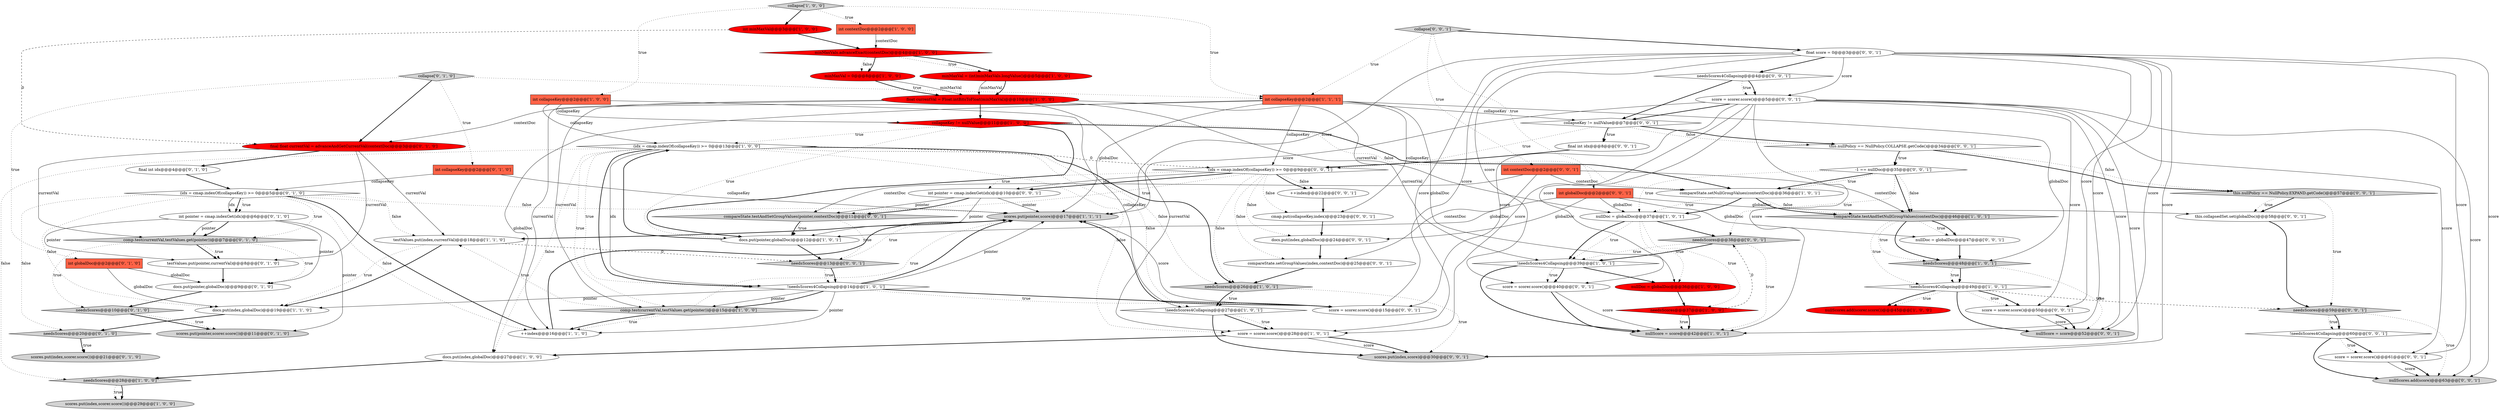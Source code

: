digraph {
47 [style = filled, label = "comp.test(currentVal,testValues.get(pointer))@@@7@@@['0', '1', '0']", fillcolor = lightgray, shape = diamond image = "AAA0AAABBB2BBB"];
63 [style = filled, label = "score = scorer.score()@@@5@@@['0', '0', '1']", fillcolor = white, shape = ellipse image = "AAA0AAABBB3BBB"];
64 [style = filled, label = "final int idx@@@8@@@['0', '0', '1']", fillcolor = white, shape = ellipse image = "AAA0AAABBB3BBB"];
16 [style = filled, label = "!needsScores4Collapsing@@@49@@@['1', '0', '1']", fillcolor = white, shape = diamond image = "AAA0AAABBB1BBB"];
36 [style = filled, label = "collapse['0', '1', '0']", fillcolor = lightgray, shape = diamond image = "AAA0AAABBB2BBB"];
15 [style = filled, label = "score = scorer.score()@@@28@@@['1', '0', '1']", fillcolor = white, shape = ellipse image = "AAA0AAABBB1BBB"];
54 [style = filled, label = "!needsScores4Collapsing@@@60@@@['0', '0', '1']", fillcolor = white, shape = diamond image = "AAA0AAABBB3BBB"];
8 [style = filled, label = "int collapseKey@@@2@@@['1', '0', '0']", fillcolor = tomato, shape = box image = "AAA0AAABBB1BBB"];
24 [style = filled, label = "docs.put(index,globalDoc)@@@19@@@['1', '1', '0']", fillcolor = white, shape = ellipse image = "AAA0AAABBB1BBB"];
29 [style = filled, label = "scores.put(pointer,score)@@@17@@@['1', '1', '1']", fillcolor = lightgray, shape = ellipse image = "AAA0AAABBB1BBB"];
11 [style = filled, label = "testValues.put(index,currentVal)@@@18@@@['1', '1', '0']", fillcolor = white, shape = ellipse image = "AAA0AAABBB1BBB"];
74 [style = filled, label = "this.nullPolicy == NullPolicy.EXPAND.getCode()@@@57@@@['0', '0', '1']", fillcolor = lightgray, shape = diamond image = "AAA0AAABBB3BBB"];
17 [style = filled, label = "++index@@@16@@@['1', '1', '0']", fillcolor = white, shape = ellipse image = "AAA0AAABBB1BBB"];
73 [style = filled, label = "score = scorer.score()@@@50@@@['0', '0', '1']", fillcolor = white, shape = ellipse image = "AAA0AAABBB3BBB"];
76 [style = filled, label = "float score = 0@@@3@@@['0', '0', '1']", fillcolor = white, shape = ellipse image = "AAA0AAABBB3BBB"];
2 [style = filled, label = "collapse['1', '0', '0']", fillcolor = lightgray, shape = diamond image = "AAA0AAABBB1BBB"];
70 [style = filled, label = "int pointer = cmap.indexGet(idx)@@@10@@@['0', '0', '1']", fillcolor = white, shape = ellipse image = "AAA0AAABBB3BBB"];
9 [style = filled, label = "collapseKey != nullValue@@@11@@@['1', '0', '0']", fillcolor = red, shape = diamond image = "AAA1AAABBB1BBB"];
28 [style = filled, label = "comp.test(currentVal,testValues.get(pointer))@@@15@@@['1', '0', '0']", fillcolor = lightgray, shape = diamond image = "AAA0AAABBB1BBB"];
51 [style = filled, label = "needsScores@@@59@@@['0', '0', '1']", fillcolor = lightgray, shape = diamond image = "AAA0AAABBB3BBB"];
66 [style = filled, label = "needsScores@@@13@@@['0', '0', '1']", fillcolor = lightgray, shape = diamond image = "AAA0AAABBB3BBB"];
42 [style = filled, label = "scores.put(pointer,scorer.score())@@@11@@@['0', '1', '0']", fillcolor = lightgray, shape = ellipse image = "AAA0AAABBB2BBB"];
50 [style = filled, label = "this.collapsedSet.set(globalDoc)@@@58@@@['0', '0', '1']", fillcolor = white, shape = ellipse image = "AAA0AAABBB3BBB"];
0 [style = filled, label = "nullDoc = globalDoc@@@37@@@['1', '0', '1']", fillcolor = white, shape = ellipse image = "AAA0AAABBB1BBB"];
30 [style = filled, label = "nullScore = score@@@42@@@['1', '0', '1']", fillcolor = lightgray, shape = ellipse image = "AAA0AAABBB1BBB"];
61 [style = filled, label = "score = scorer.score()@@@40@@@['0', '0', '1']", fillcolor = white, shape = ellipse image = "AAA0AAABBB3BBB"];
48 [style = filled, label = "int globalDoc@@@2@@@['0', '0', '1']", fillcolor = tomato, shape = box image = "AAA0AAABBB3BBB"];
43 [style = filled, label = "final float currentVal = advanceAndGetCurrentVal(contextDoc)@@@3@@@['0', '1', '0']", fillcolor = red, shape = ellipse image = "AAA1AAABBB2BBB"];
71 [style = filled, label = "score = scorer.score()@@@61@@@['0', '0', '1']", fillcolor = white, shape = ellipse image = "AAA0AAABBB3BBB"];
75 [style = filled, label = "compareState.setGroupValues(index,contextDoc)@@@25@@@['0', '0', '1']", fillcolor = white, shape = ellipse image = "AAA0AAABBB3BBB"];
26 [style = filled, label = "nullScores.add(scorer.score())@@@45@@@['1', '0', '0']", fillcolor = red, shape = ellipse image = "AAA1AAABBB1BBB"];
21 [style = filled, label = "!needsScores4Collapsing@@@27@@@['1', '0', '1']", fillcolor = white, shape = diamond image = "AAA0AAABBB1BBB"];
53 [style = filled, label = "nullScores.add(score)@@@63@@@['0', '0', '1']", fillcolor = lightgray, shape = ellipse image = "AAA0AAABBB3BBB"];
65 [style = filled, label = "needsScores@@@38@@@['0', '0', '1']", fillcolor = lightgray, shape = diamond image = "AAA0AAABBB3BBB"];
31 [style = filled, label = "minMaxVal = (int)minMaxVals.longValue()@@@5@@@['1', '0', '0']", fillcolor = red, shape = ellipse image = "AAA1AAABBB1BBB"];
45 [style = filled, label = "needsScores@@@10@@@['0', '1', '0']", fillcolor = lightgray, shape = diamond image = "AAA0AAABBB2BBB"];
77 [style = filled, label = "++index@@@22@@@['0', '0', '1']", fillcolor = white, shape = ellipse image = "AAA0AAABBB3BBB"];
4 [style = filled, label = "!needsScores4Collapsing@@@14@@@['1', '0', '1']", fillcolor = white, shape = diamond image = "AAA0AAABBB1BBB"];
19 [style = filled, label = "scores.put(index,scorer.score())@@@29@@@['1', '0', '0']", fillcolor = lightgray, shape = ellipse image = "AAA0AAABBB1BBB"];
5 [style = filled, label = "int contextDoc@@@2@@@['1', '0', '0']", fillcolor = tomato, shape = box image = "AAA0AAABBB1BBB"];
56 [style = filled, label = "scores.put(index,score)@@@30@@@['0', '0', '1']", fillcolor = lightgray, shape = ellipse image = "AAA0AAABBB3BBB"];
68 [style = filled, label = "docs.put(index,globalDoc)@@@24@@@['0', '0', '1']", fillcolor = white, shape = ellipse image = "AAA0AAABBB3BBB"];
72 [style = filled, label = "compareState.testAndSetGroupValues(pointer,contextDoc)@@@11@@@['0', '0', '1']", fillcolor = lightgray, shape = diamond image = "AAA0AAABBB3BBB"];
34 [style = filled, label = "needsScores@@@20@@@['0', '1', '0']", fillcolor = lightgray, shape = diamond image = "AAA0AAABBB2BBB"];
58 [style = filled, label = "this.nullPolicy == NullPolicy.COLLAPSE.getCode()@@@34@@@['0', '0', '1']", fillcolor = white, shape = diamond image = "AAA0AAABBB3BBB"];
60 [style = filled, label = "collapse['0', '0', '1']", fillcolor = lightgray, shape = diamond image = "AAA0AAABBB3BBB"];
20 [style = filled, label = "docs.put(index,globalDoc)@@@27@@@['1', '0', '0']", fillcolor = white, shape = ellipse image = "AAA0AAABBB1BBB"];
69 [style = filled, label = "nullScore = score@@@52@@@['0', '0', '1']", fillcolor = lightgray, shape = ellipse image = "AAA0AAABBB3BBB"];
78 [style = filled, label = "(idx = cmap.indexOf(collapseKey)) >= 0@@@9@@@['0', '0', '1']", fillcolor = white, shape = diamond image = "AAA0AAABBB3BBB"];
3 [style = filled, label = "float currentVal = Float.intBitsToFloat(minMaxVal)@@@10@@@['1', '0', '0']", fillcolor = red, shape = ellipse image = "AAA1AAABBB1BBB"];
33 [style = filled, label = "(idx = cmap.indexOf(collapseKey)) >= 0@@@13@@@['1', '0', '0']", fillcolor = white, shape = diamond image = "AAA0AAABBB1BBB"];
12 [style = filled, label = "needsScores@@@26@@@['1', '0', '1']", fillcolor = lightgray, shape = diamond image = "AAA0AAABBB1BBB"];
10 [style = filled, label = "int collapseKey@@@2@@@['1', '1', '1']", fillcolor = tomato, shape = box image = "AAA0AAABBB1BBB"];
62 [style = filled, label = "-1 == nullDoc@@@35@@@['0', '0', '1']", fillcolor = white, shape = diamond image = "AAA0AAABBB3BBB"];
27 [style = filled, label = "needsScores@@@48@@@['1', '0', '1']", fillcolor = lightgray, shape = diamond image = "AAA0AAABBB1BBB"];
23 [style = filled, label = "compareState.setNullGroupValues(contextDoc)@@@36@@@['1', '0', '1']", fillcolor = white, shape = ellipse image = "AAA0AAABBB1BBB"];
14 [style = filled, label = "int minMaxVal@@@3@@@['1', '0', '0']", fillcolor = red, shape = ellipse image = "AAA1AAABBB1BBB"];
32 [style = filled, label = "!needsScores4Collapsing@@@39@@@['1', '0', '1']", fillcolor = white, shape = diamond image = "AAA0AAABBB1BBB"];
40 [style = filled, label = "testValues.put(pointer,currentVal)@@@8@@@['0', '1', '0']", fillcolor = white, shape = ellipse image = "AAA0AAABBB2BBB"];
41 [style = filled, label = "final int idx@@@4@@@['0', '1', '0']", fillcolor = white, shape = ellipse image = "AAA0AAABBB2BBB"];
18 [style = filled, label = "minMaxVal = 0@@@8@@@['1', '0', '0']", fillcolor = red, shape = ellipse image = "AAA1AAABBB1BBB"];
6 [style = filled, label = "docs.put(pointer,globalDoc)@@@12@@@['1', '0', '1']", fillcolor = white, shape = ellipse image = "AAA0AAABBB1BBB"];
38 [style = filled, label = "int globalDoc@@@2@@@['0', '1', '0']", fillcolor = tomato, shape = box image = "AAA0AAABBB2BBB"];
39 [style = filled, label = "(idx = cmap.indexOf(collapseKey)) >= 0@@@5@@@['0', '1', '0']", fillcolor = white, shape = diamond image = "AAA0AAABBB2BBB"];
55 [style = filled, label = "int contextDoc@@@2@@@['0', '0', '1']", fillcolor = tomato, shape = box image = "AAA0AAABBB3BBB"];
22 [style = filled, label = "needsScores@@@28@@@['1', '0', '0']", fillcolor = lightgray, shape = diamond image = "AAA0AAABBB1BBB"];
52 [style = filled, label = "nullDoc = globalDoc@@@47@@@['0', '0', '1']", fillcolor = white, shape = ellipse image = "AAA0AAABBB3BBB"];
57 [style = filled, label = "score = scorer.score()@@@15@@@['0', '0', '1']", fillcolor = white, shape = ellipse image = "AAA0AAABBB3BBB"];
44 [style = filled, label = "docs.put(pointer,globalDoc)@@@9@@@['0', '1', '0']", fillcolor = white, shape = ellipse image = "AAA0AAABBB2BBB"];
7 [style = filled, label = "needsScores@@@37@@@['1', '0', '0']", fillcolor = red, shape = diamond image = "AAA1AAABBB1BBB"];
67 [style = filled, label = "collapseKey != nullValue@@@7@@@['0', '0', '1']", fillcolor = white, shape = diamond image = "AAA0AAABBB3BBB"];
49 [style = filled, label = "cmap.put(collapseKey,index)@@@23@@@['0', '0', '1']", fillcolor = white, shape = ellipse image = "AAA0AAABBB3BBB"];
46 [style = filled, label = "scores.put(index,scorer.score())@@@21@@@['0', '1', '0']", fillcolor = lightgray, shape = ellipse image = "AAA0AAABBB2BBB"];
59 [style = filled, label = "needsScores4Collapsing@@@4@@@['0', '0', '1']", fillcolor = white, shape = diamond image = "AAA0AAABBB3BBB"];
1 [style = filled, label = "minMaxVals.advanceExact(contextDoc)@@@4@@@['1', '0', '0']", fillcolor = red, shape = diamond image = "AAA1AAABBB1BBB"];
37 [style = filled, label = "int collapseKey@@@2@@@['0', '1', '0']", fillcolor = tomato, shape = box image = "AAA0AAABBB2BBB"];
25 [style = filled, label = "nullDoc = globalDoc@@@36@@@['1', '0', '0']", fillcolor = red, shape = ellipse image = "AAA1AAABBB1BBB"];
13 [style = filled, label = "compareState.testAndSetNullGroupValues(contextDoc)@@@46@@@['1', '0', '1']", fillcolor = lightgray, shape = diamond image = "AAA0AAABBB1BBB"];
35 [style = filled, label = "int pointer = cmap.indexGet(idx)@@@6@@@['0', '1', '0']", fillcolor = white, shape = ellipse image = "AAA0AAABBB2BBB"];
28->11 [style = dotted, label="true"];
63->73 [style = solid, label="score"];
66->4 [style = dotted, label="true"];
76->73 [style = solid, label="score"];
18->3 [style = bold, label=""];
62->13 [style = bold, label=""];
34->46 [style = bold, label=""];
13->27 [style = dotted, label="true"];
52->27 [style = bold, label=""];
7->30 [style = bold, label=""];
61->30 [style = bold, label=""];
21->15 [style = dotted, label="true"];
60->48 [style = dotted, label="true"];
62->13 [style = dotted, label="false"];
21->15 [style = bold, label=""];
78->70 [style = bold, label=""];
33->28 [style = dotted, label="true"];
55->75 [style = solid, label="contextDoc"];
57->29 [style = bold, label=""];
1->31 [style = dotted, label="true"];
24->34 [style = bold, label=""];
9->23 [style = dotted, label="false"];
37->39 [style = solid, label="collapseKey"];
70->29 [style = solid, label="pointer"];
39->47 [style = dotted, label="true"];
12->56 [style = dotted, label="true"];
43->40 [style = solid, label="currentVal"];
58->62 [style = dotted, label="true"];
43->47 [style = solid, label="currentVal"];
0->25 [style = dotted, label="true"];
36->38 [style = dotted, label="true"];
16->69 [style = bold, label=""];
55->13 [style = solid, label="contextDoc"];
63->15 [style = solid, label="score"];
5->1 [style = solid, label="contextDoc"];
12->21 [style = dotted, label="true"];
9->6 [style = bold, label=""];
35->47 [style = solid, label="pointer"];
3->0 [style = solid, label="currentVal"];
7->65 [style = dashed, label="0"];
76->30 [style = solid, label="score"];
48->6 [style = solid, label="globalDoc"];
70->72 [style = solid, label="pointer"];
6->66 [style = bold, label=""];
58->62 [style = bold, label=""];
21->56 [style = bold, label=""];
8->21 [style = solid, label="collapseKey"];
23->13 [style = bold, label=""];
23->13 [style = dotted, label="false"];
43->11 [style = solid, label="currentVal"];
15->20 [style = bold, label=""];
71->53 [style = solid, label="score"];
2->14 [style = bold, label=""];
32->25 [style = bold, label=""];
10->67 [style = solid, label="collapseKey"];
35->40 [style = solid, label="pointer"];
45->42 [style = bold, label=""];
45->42 [style = dotted, label="true"];
54->53 [style = bold, label=""];
62->0 [style = dotted, label="true"];
51->53 [style = dotted, label="true"];
62->23 [style = bold, label=""];
4->57 [style = dotted, label="true"];
67->58 [style = bold, label=""];
1->31 [style = bold, label=""];
35->42 [style = solid, label="pointer"];
51->54 [style = dotted, label="true"];
54->71 [style = bold, label=""];
59->67 [style = bold, label=""];
2->8 [style = dotted, label="true"];
39->17 [style = dotted, label="false"];
0->7 [style = dotted, label="true"];
2->10 [style = dotted, label="true"];
39->11 [style = dotted, label="false"];
33->4 [style = solid, label="idx"];
32->61 [style = bold, label=""];
63->61 [style = solid, label="score"];
39->35 [style = dotted, label="true"];
9->33 [style = dotted, label="true"];
15->56 [style = solid, label="score"];
73->69 [style = solid, label="score"];
22->19 [style = dotted, label="true"];
76->29 [style = solid, label="score"];
33->4 [style = dotted, label="true"];
67->64 [style = bold, label=""];
39->34 [style = dotted, label="false"];
51->54 [style = bold, label=""];
48->52 [style = solid, label="globalDoc"];
12->21 [style = bold, label=""];
10->20 [style = solid, label="globalDoc"];
38->44 [style = solid, label="globalDoc"];
16->26 [style = bold, label=""];
57->29 [style = solid, label="score"];
18->3 [style = solid, label="minMaxVal"];
76->59 [style = bold, label=""];
8->33 [style = solid, label="collapseKey"];
3->17 [style = solid, label="currentVal"];
31->3 [style = solid, label="minMaxVal"];
4->17 [style = solid, label="pointer"];
73->69 [style = bold, label=""];
10->29 [style = solid, label="globalDoc"];
63->29 [style = solid, label="score"];
27->16 [style = bold, label=""];
48->50 [style = solid, label="globalDoc"];
25->7 [style = bold, label=""];
38->24 [style = solid, label="globalDoc"];
76->57 [style = solid, label="score"];
33->20 [style = dotted, label="false"];
28->17 [style = dotted, label="true"];
74->50 [style = bold, label=""];
16->51 [style = dashed, label="0"];
39->35 [style = solid, label="idx"];
28->29 [style = dotted, label="true"];
76->71 [style = solid, label="score"];
67->78 [style = dotted, label="true"];
76->15 [style = solid, label="score"];
65->30 [style = dotted, label="true"];
74->51 [style = dotted, label="true"];
39->29 [style = dotted, label="false"];
76->56 [style = solid, label="score"];
39->35 [style = bold, label=""];
3->15 [style = solid, label="currentVal"];
76->61 [style = solid, label="score"];
59->63 [style = bold, label=""];
3->28 [style = solid, label="currentVal"];
33->78 [style = dashed, label="0"];
16->73 [style = bold, label=""];
72->66 [style = dotted, label="true"];
54->71 [style = dotted, label="true"];
31->3 [style = bold, label=""];
78->12 [style = dotted, label="false"];
44->45 [style = bold, label=""];
29->11 [style = bold, label=""];
63->57 [style = solid, label="score"];
11->24 [style = dotted, label="true"];
13->52 [style = dotted, label="true"];
36->43 [style = bold, label=""];
33->12 [style = dotted, label="false"];
8->9 [style = solid, label="collapseKey"];
55->72 [style = solid, label="contextDoc"];
33->22 [style = dotted, label="false"];
13->16 [style = dotted, label="true"];
78->70 [style = dotted, label="true"];
49->68 [style = bold, label=""];
22->19 [style = bold, label=""];
47->40 [style = bold, label=""];
4->57 [style = bold, label=""];
62->23 [style = dotted, label="true"];
39->24 [style = dotted, label="false"];
35->44 [style = solid, label="pointer"];
33->4 [style = bold, label=""];
4->29 [style = bold, label=""];
33->15 [style = dotted, label="false"];
32->61 [style = dotted, label="true"];
33->12 [style = bold, label=""];
11->24 [style = bold, label=""];
32->30 [style = bold, label=""];
23->0 [style = bold, label=""];
62->65 [style = dotted, label="true"];
71->53 [style = bold, label=""];
36->37 [style = dotted, label="true"];
3->9 [style = bold, label=""];
78->68 [style = dotted, label="false"];
74->50 [style = dotted, label="true"];
13->27 [style = bold, label=""];
48->68 [style = solid, label="globalDoc"];
66->29 [style = dotted, label="true"];
65->32 [style = dotted, label="true"];
16->73 [style = dotted, label="true"];
10->49 [style = solid, label="collapseKey"];
39->17 [style = bold, label=""];
4->24 [style = solid, label="pointer"];
6->33 [style = bold, label=""];
58->74 [style = bold, label=""];
63->67 [style = bold, label=""];
64->78 [style = bold, label=""];
76->53 [style = solid, label="score"];
28->17 [style = bold, label=""];
43->41 [style = bold, label=""];
10->27 [style = solid, label="globalDoc"];
70->72 [style = bold, label=""];
0->32 [style = dotted, label="true"];
0->32 [style = bold, label=""];
78->70 [style = solid, label="idx"];
2->5 [style = dotted, label="true"];
15->56 [style = bold, label=""];
67->58 [style = dotted, label="false"];
13->52 [style = bold, label=""];
58->74 [style = dotted, label="false"];
1->18 [style = dotted, label="false"];
10->25 [style = solid, label="globalDoc"];
23->0 [style = dotted, label="true"];
48->0 [style = solid, label="globalDoc"];
63->53 [style = solid, label="score"];
40->44 [style = bold, label=""];
27->16 [style = dotted, label="true"];
33->21 [style = dotted, label="false"];
4->29 [style = solid, label="pointer"];
60->10 [style = dotted, label="true"];
76->69 [style = solid, label="score"];
78->77 [style = dotted, label="false"];
63->71 [style = solid, label="score"];
67->64 [style = dotted, label="true"];
60->76 [style = bold, label=""];
47->45 [style = dotted, label="true"];
63->69 [style = solid, label="score"];
77->49 [style = bold, label=""];
1->18 [style = bold, label=""];
47->44 [style = dotted, label="true"];
72->6 [style = bold, label=""];
76->63 [style = solid, label="score"];
63->56 [style = solid, label="score"];
66->4 [style = bold, label=""];
9->6 [style = dotted, label="true"];
10->43 [style = solid, label="contextDoc"];
4->28 [style = solid, label="pointer"];
70->6 [style = solid, label="pointer"];
14->1 [style = bold, label=""];
4->28 [style = bold, label=""];
3->32 [style = solid, label="currentVal"];
20->22 [style = bold, label=""];
16->26 [style = dotted, label="true"];
36->10 [style = dotted, label="true"];
78->72 [style = dotted, label="true"];
9->23 [style = bold, label=""];
78->77 [style = bold, label=""];
37->29 [style = solid, label="collapseKey"];
14->43 [style = dashed, label="0"];
60->55 [style = dotted, label="true"];
63->30 [style = solid, label="score"];
10->78 [style = solid, label="collapseKey"];
50->51 [style = bold, label=""];
47->40 [style = dotted, label="true"];
68->75 [style = bold, label=""];
59->63 [style = dotted, label="true"];
35->47 [style = bold, label=""];
78->49 [style = dotted, label="false"];
34->46 [style = dotted, label="true"];
75->12 [style = bold, label=""];
41->39 [style = bold, label=""];
7->30 [style = dotted, label="true"];
17->29 [style = bold, label=""];
78->75 [style = dotted, label="false"];
11->66 [style = dashed, label="0"];
55->23 [style = solid, label="contextDoc"];
0->65 [style = bold, label=""];
72->6 [style = dotted, label="true"];
27->69 [style = dotted, label="true"];
65->32 [style = bold, label=""];
61->30 [style = solid, label="score"];
}
